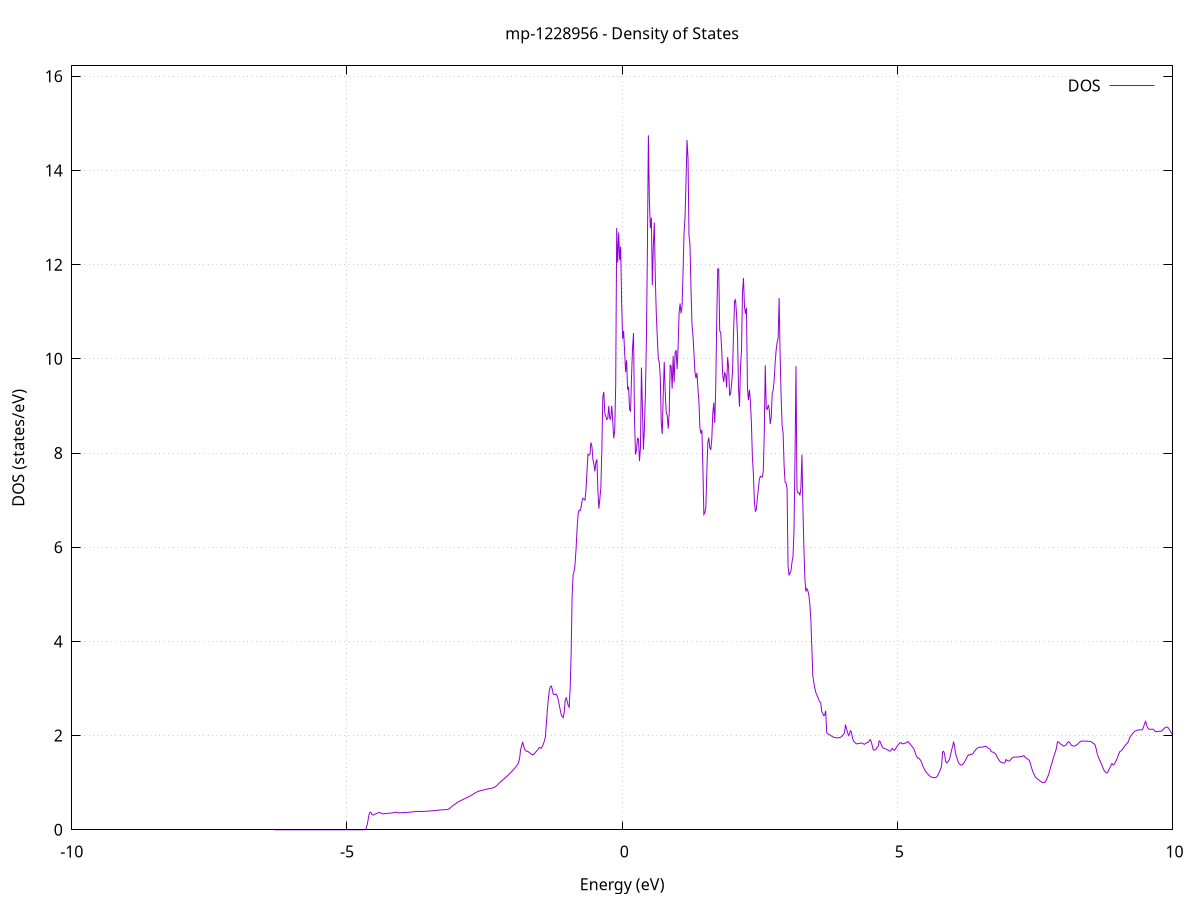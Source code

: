 set title 'mp-1228956 - Density of States'
set xlabel 'Energy (eV)'
set ylabel 'DOS (states/eV)'
set grid
set xrange [-10:10]
set yrange [0:16.221]
set xzeroaxis lt -1
set terminal png size 800,600
set output 'mp-1228956_dos_gnuplot.png'
plot '-' using 1:2 with lines title 'DOS'
-6.308600 0.000000
-6.290600 0.000000
-6.272600 0.000000
-6.254600 0.000000
-6.236600 0.000000
-6.218600 0.000000
-6.200600 0.000000
-6.182600 0.000000
-6.164600 0.000000
-6.146600 0.000000
-6.128600 0.000000
-6.110600 0.000000
-6.092600 0.000000
-6.074600 0.000000
-6.056600 0.000000
-6.038600 0.000000
-6.020600 0.000000
-6.002600 0.000000
-5.984600 0.000000
-5.966600 0.000000
-5.948600 0.000000
-5.930600 0.000000
-5.912600 0.000000
-5.894600 0.000000
-5.876600 0.000000
-5.858600 0.000000
-5.840600 0.000000
-5.822600 0.000000
-5.804600 0.000000
-5.786600 0.000000
-5.768600 0.000000
-5.750600 0.000000
-5.732700 0.000000
-5.714700 0.000000
-5.696700 0.000000
-5.678700 0.000000
-5.660700 0.000000
-5.642700 0.000000
-5.624700 0.000000
-5.606700 0.000000
-5.588700 0.000000
-5.570700 0.000000
-5.552700 0.000000
-5.534700 0.000000
-5.516700 0.000000
-5.498700 0.000000
-5.480700 0.000000
-5.462700 0.000000
-5.444700 0.000000
-5.426700 0.000000
-5.408700 0.000000
-5.390700 0.000000
-5.372700 0.000000
-5.354700 0.000000
-5.336700 0.000000
-5.318700 0.000000
-5.300700 0.000000
-5.282700 0.000000
-5.264700 0.000000
-5.246700 0.000000
-5.228700 0.000000
-5.210700 0.000000
-5.192700 0.000000
-5.174700 0.000000
-5.156700 0.000000
-5.138700 0.000000
-5.120700 0.000000
-5.102700 0.000000
-5.084700 0.000000
-5.066700 0.000000
-5.048700 0.000000
-5.030700 0.000000
-5.012700 0.000000
-4.994700 0.000000
-4.976700 0.000000
-4.958700 0.000000
-4.940700 0.000000
-4.922700 0.000000
-4.904700 0.000000
-4.886700 0.000000
-4.868700 0.000000
-4.850700 0.000000
-4.832700 0.000000
-4.814700 0.000000
-4.796700 0.000000
-4.778700 0.000000
-4.760700 0.000000
-4.742700 0.000000
-4.724700 0.000000
-4.706700 0.000000
-4.688700 0.000000
-4.670700 0.000200
-4.652700 0.026700
-4.634700 0.096900
-4.616700 0.205800
-4.598700 0.326400
-4.580700 0.373600
-4.562800 0.366100
-4.544800 0.323300
-4.526800 0.311600
-4.508800 0.321700
-4.490800 0.331900
-4.472800 0.341500
-4.454800 0.350200
-4.436800 0.358100
-4.418800 0.365800
-4.400800 0.365200
-4.382800 0.355300
-4.364800 0.342200
-4.346800 0.339500
-4.328800 0.340800
-4.310800 0.342200
-4.292800 0.343700
-4.274800 0.346100
-4.256800 0.349600
-4.238800 0.352500
-4.220800 0.353500
-4.202800 0.354300
-4.184800 0.358200
-4.166800 0.362200
-4.148800 0.366300
-4.130800 0.370300
-4.112800 0.372000
-4.094800 0.369900
-4.076800 0.364900
-4.058800 0.360400
-4.040800 0.358600
-4.022800 0.359800
-4.004800 0.361900
-3.986800 0.363900
-3.968800 0.366000
-3.950800 0.367800
-3.932800 0.369000
-3.914800 0.369700
-3.896800 0.370400
-3.878800 0.371200
-3.860800 0.372400
-3.842800 0.374700
-3.824800 0.377300
-3.806800 0.380000
-3.788800 0.382700
-3.770800 0.385300
-3.752800 0.388000
-3.734800 0.390700
-3.716800 0.391300
-3.698800 0.388600
-3.680800 0.387500
-3.662800 0.387900
-3.644800 0.388400
-3.626800 0.389200
-3.608800 0.390500
-3.590800 0.392000
-3.572800 0.393400
-3.554800 0.393600
-3.536800 0.394800
-3.518800 0.396600
-3.500800 0.398400
-3.482800 0.400100
-3.464800 0.401900
-3.446800 0.403700
-3.428800 0.405400
-3.410800 0.407400
-3.392800 0.409500
-3.374900 0.411700
-3.356900 0.413900
-3.338900 0.416000
-3.320900 0.418200
-3.302900 0.420300
-3.284900 0.422600
-3.266900 0.424800
-3.248900 0.425100
-3.230900 0.425900
-3.212900 0.427400
-3.194900 0.429000
-3.176900 0.430800
-3.158900 0.436500
-3.140900 0.447000
-3.122900 0.462500
-3.104900 0.482900
-3.086900 0.503100
-3.068900 0.519300
-3.050900 0.533500
-3.032900 0.548000
-3.014900 0.562700
-2.996900 0.577700
-2.978900 0.591400
-2.960900 0.603100
-2.942900 0.612900
-2.924900 0.622700
-2.906900 0.634100
-2.888900 0.645600
-2.870900 0.656400
-2.852900 0.666400
-2.834900 0.676600
-2.816900 0.686800
-2.798900 0.697000
-2.780900 0.707300
-2.762900 0.717600
-2.744900 0.729900
-2.726900 0.741900
-2.708900 0.753900
-2.690900 0.767200
-2.672900 0.779900
-2.654900 0.792600
-2.636900 0.804300
-2.618900 0.814300
-2.600900 0.821500
-2.582900 0.826000
-2.564900 0.829700
-2.546900 0.835600
-2.528900 0.841800
-2.510900 0.847600
-2.492900 0.853100
-2.474900 0.858200
-2.456900 0.862700
-2.438900 0.866900
-2.420900 0.871000
-2.402900 0.875000
-2.384900 0.879100
-2.366900 0.884100
-2.348900 0.890600
-2.330900 0.898500
-2.312900 0.909400
-2.294900 0.923000
-2.276900 0.939400
-2.258900 0.961600
-2.240900 0.983600
-2.222900 1.004300
-2.204900 1.024200
-2.187000 1.042000
-2.169000 1.059800
-2.151000 1.077900
-2.133000 1.096100
-2.115000 1.114500
-2.097000 1.133300
-2.079000 1.152600
-2.061000 1.172400
-2.043000 1.193200
-2.025000 1.214500
-2.007000 1.236000
-1.989000 1.258300
-1.971000 1.282100
-1.953000 1.306900
-1.935000 1.332400
-1.917000 1.358100
-1.899000 1.384500
-1.881000 1.431400
-1.863000 1.519400
-1.845000 1.701200
-1.827000 1.775400
-1.809000 1.867000
-1.791000 1.785200
-1.773000 1.708100
-1.755000 1.686100
-1.737000 1.664400
-1.719000 1.670300
-1.701000 1.654100
-1.683000 1.637100
-1.665000 1.620100
-1.647000 1.603200
-1.629000 1.593400
-1.611000 1.600100
-1.593000 1.619000
-1.575000 1.643500
-1.557000 1.667000
-1.539000 1.691600
-1.521000 1.719600
-1.503000 1.749900
-1.485000 1.741400
-1.467000 1.731100
-1.449000 1.773600
-1.431000 1.823200
-1.413000 1.886500
-1.395000 1.969200
-1.377000 2.252900
-1.359000 2.551300
-1.341000 2.777300
-1.323000 2.955000
-1.305000 3.040900
-1.287000 3.052800
-1.269000 2.982000
-1.251000 2.875100
-1.233000 2.866900
-1.215000 2.877400
-1.197000 2.879900
-1.179000 2.839600
-1.161000 2.756300
-1.143000 2.652100
-1.125000 2.545900
-1.107000 2.444600
-1.089000 2.399900
-1.071000 2.379900
-1.053000 2.492600
-1.035000 2.745700
-1.017000 2.802500
-0.999100 2.731000
-0.981100 2.642900
-0.963100 2.602900
-0.945100 2.981100
-0.927100 3.733100
-0.909100 4.954600
-0.891100 5.416700
-0.873100 5.485300
-0.855100 5.646100
-0.837100 5.964000
-0.819100 6.383300
-0.801100 6.700200
-0.783100 6.783800
-0.765100 6.773600
-0.747100 6.842000
-0.729100 6.976400
-0.711100 7.040200
-0.693100 7.021200
-0.675100 7.001600
-0.657100 7.214200
-0.639100 7.611800
-0.621100 7.972400
-0.603100 7.955500
-0.585100 7.973800
-0.567100 8.223600
-0.549100 8.139800
-0.531100 7.868800
-0.513100 7.758800
-0.495100 7.610000
-0.477100 7.807700
-0.459100 7.866000
-0.441100 7.226600
-0.423100 6.817900
-0.405100 7.029600
-0.387100 7.265500
-0.369100 8.051100
-0.351100 9.196700
-0.333100 9.297400
-0.315100 8.845800
-0.297100 8.778200
-0.279100 8.712700
-0.261100 8.734700
-0.243100 8.999100
-0.225100 8.731300
-0.207100 8.719400
-0.189100 9.005000
-0.171100 8.693500
-0.153100 8.313300
-0.135100 8.474200
-0.117100 9.449600
-0.099100 12.777600
-0.081100 12.041500
-0.063100 12.684700
-0.045100 12.093300
-0.027100 12.385300
-0.009100 11.188500
0.008900 10.424900
0.026900 10.595800
0.044900 10.153900
0.062900 9.724700
0.080900 9.968900
0.098900 9.346900
0.116900 9.407000
0.134900 8.927300
0.152900 8.880100
0.170800 9.634100
0.188800 10.224000
0.206800 10.548100
0.224800 8.697300
0.242800 7.967300
0.260800 8.062600
0.278800 8.312500
0.296800 8.290500
0.314800 7.828800
0.332800 8.113600
0.350800 9.813400
0.368800 8.937700
0.386800 8.070200
0.404800 8.532500
0.422800 9.266400
0.440800 10.392400
0.458800 12.308200
0.476800 14.746200
0.494800 13.380000
0.512800 12.777800
0.530800 12.995100
0.548800 11.563600
0.566800 12.401000
0.584800 12.896300
0.602800 11.693400
0.620800 10.949200
0.638800 10.457900
0.656800 10.013100
0.674800 9.915700
0.692800 9.622400
0.710800 8.638400
0.728800 8.403000
0.746800 9.257200
0.764800 9.936800
0.782800 9.287400
0.800800 8.859400
0.818800 8.800300
0.836800 8.518000
0.854800 8.838600
0.872800 9.863700
0.890800 9.845700
0.908800 9.370000
0.926800 10.063700
0.944800 9.503100
0.962800 10.124500
0.980800 10.186700
0.998800 9.782300
1.016800 10.253200
1.034800 10.981900
1.052800 11.174600
1.070800 10.963600
1.088800 11.123300
1.106800 11.832300
1.124800 12.680600
1.142800 13.008100
1.160800 13.777000
1.178800 14.645700
1.196800 14.260900
1.214800 12.624000
1.232800 12.419600
1.250800 11.488800
1.268800 10.740100
1.286800 10.492700
1.304800 10.117900
1.322800 9.724400
1.340800 9.589900
1.358700 9.703000
1.376700 9.377700
1.394700 9.107500
1.412700 8.541400
1.430700 8.413800
1.448700 8.489600
1.466700 7.717600
1.484700 6.696300
1.502700 6.728500
1.520700 6.848200
1.538700 7.599100
1.556700 8.227500
1.574700 8.327800
1.592700 8.110200
1.610700 8.064600
1.628700 8.292000
1.646700 8.839400
1.664700 9.066900
1.682700 8.637800
1.700700 9.389900
1.718700 10.829600
1.736700 11.907800
1.754700 11.911900
1.772700 10.596000
1.790700 10.561200
1.808700 10.196500
1.826700 9.679000
1.844700 9.505200
1.862700 9.702800
1.880700 9.664600
1.898700 9.394500
1.916700 10.037000
1.934700 9.812600
1.952700 9.227200
1.970700 9.253700
1.988700 9.474800
2.006700 9.738400
2.024700 10.583500
2.042700 11.225900
2.060700 11.253500
2.078700 10.932100
2.096700 10.475600
2.114700 9.387800
2.132700 8.982500
2.150700 9.837400
2.168700 10.182700
2.186700 11.405600
2.204700 11.715100
2.222700 11.114500
2.240700 10.958500
2.258700 11.084300
2.276700 9.387100
2.294700 9.121000
2.312700 9.344100
2.330700 9.092100
2.348700 8.634700
2.366700 7.917100
2.384700 7.553200
2.402700 6.981900
2.420700 6.753400
2.438700 6.806300
2.456700 7.028400
2.474700 7.237500
2.492700 7.434300
2.510700 7.505700
2.528700 7.490000
2.546600 7.492100
2.564600 7.611000
2.582600 8.433400
2.600600 9.862600
2.618600 8.942400
2.636600 8.925300
2.654600 9.024400
2.672600 8.923900
2.690600 8.616900
2.708600 8.761800
2.726600 9.264900
2.744600 9.339700
2.762600 9.556500
2.780600 9.924100
2.798600 10.189800
2.816600 10.354700
2.834600 10.442500
2.852600 11.292500
2.870600 10.056700
2.888600 9.211000
2.906600 8.585700
2.924600 8.427200
2.942600 7.736500
2.960600 7.380500
2.978600 7.365400
2.996600 7.244300
3.014600 5.604400
3.032600 5.401100
3.050600 5.450600
3.068600 5.503700
3.086600 5.686600
3.104600 5.803000
3.122600 6.352000
3.140600 7.840400
3.158600 9.845500
3.176600 7.222800
3.194600 7.152200
3.212600 7.155600
3.230600 7.100700
3.248600 7.274100
3.266600 7.966800
3.284600 6.831800
3.302600 5.996500
3.320600 5.315500
3.338600 5.059400
3.356600 5.120400
3.374600 5.072300
3.392600 4.978800
3.410600 4.785200
3.428600 4.473600
3.446600 3.870400
3.464600 3.270300
3.482600 3.128900
3.500600 3.009900
3.518600 2.916200
3.536600 2.866600
3.554600 2.816900
3.572600 2.766000
3.590600 2.722400
3.608600 2.687200
3.626600 2.509600
3.644600 2.473200
3.662600 2.424100
3.680600 2.435700
3.698600 2.526600
3.716500 2.062800
3.734500 2.041300
3.752500 2.030000
3.770500 2.016700
3.788500 2.002800
3.806500 1.988900
3.824500 1.975300
3.842500 1.965900
3.860500 1.959500
3.878500 1.955900
3.896500 1.952400
3.914500 1.951700
3.932500 1.953800
3.950500 1.956600
3.968500 1.964500
3.986500 1.979200
4.004500 1.999600
4.022500 2.025800
4.040500 2.062400
4.058500 2.235500
4.076500 2.147500
4.094500 2.075500
4.112500 2.001700
4.130500 2.027000
4.148500 2.103000
4.166500 2.073000
4.184500 1.953800
4.202500 1.888500
4.220500 1.864100
4.238500 1.842400
4.256500 1.827200
4.274500 1.826000
4.292500 1.830700
4.310500 1.833900
4.328500 1.839200
4.346500 1.842700
4.364500 1.838800
4.382500 1.826300
4.400500 1.814600
4.418500 1.827600
4.436500 1.842900
4.454500 1.851700
4.472500 1.858700
4.490500 1.890000
4.508500 1.915400
4.526500 1.869500
4.544500 1.786800
4.562500 1.696800
4.580500 1.690800
4.598500 1.698700
4.616500 1.711700
4.634500 1.748900
4.652500 1.772000
4.670500 1.886100
4.688500 1.869700
4.706500 1.812200
4.724500 1.765400
4.742500 1.738200
4.760500 1.726100
4.778500 1.718900
4.796500 1.711900
4.814500 1.700800
4.832500 1.690900
4.850500 1.673800
4.868500 1.668000
4.886500 1.689000
4.904400 1.729800
4.922400 1.706000
4.940400 1.685000
4.958400 1.703500
4.976400 1.737900
4.994400 1.770900
5.012400 1.799900
5.030400 1.825900
5.048400 1.848800
5.066400 1.846100
5.084400 1.828800
5.102400 1.825100
5.120400 1.832900
5.138400 1.838400
5.156400 1.843500
5.174400 1.858400
5.192400 1.875600
5.210400 1.849600
5.228400 1.830900
5.246400 1.800900
5.264400 1.772900
5.282400 1.746400
5.300400 1.715600
5.318400 1.663500
5.336400 1.596900
5.354400 1.547000
5.372400 1.520100
5.390400 1.523600
5.408400 1.494500
5.426400 1.471700
5.444400 1.416600
5.462400 1.357300
5.480400 1.313600
5.498400 1.270700
5.516400 1.234100
5.534400 1.209000
5.552400 1.185500
5.570400 1.162000
5.588400 1.143600
5.606400 1.127800
5.624400 1.115300
5.642400 1.109100
5.660400 1.108600
5.678400 1.105200
5.696400 1.106900
5.714400 1.122000
5.732400 1.151300
5.750400 1.192200
5.768400 1.240300
5.786400 1.291300
5.804400 1.356300
5.822400 1.651000
5.840400 1.668000
5.858400 1.614400
5.876400 1.453700
5.894400 1.419900
5.912400 1.441900
5.930400 1.464500
5.948400 1.492400
5.966400 1.588900
5.984400 1.687400
6.002400 1.759600
6.020400 1.857800
6.038400 1.803000
6.056400 1.627500
6.074400 1.557200
6.092300 1.491900
6.110300 1.427700
6.128300 1.396200
6.146300 1.380100
6.164300 1.374700
6.182300 1.385200
6.200300 1.407100
6.218300 1.436000
6.236300 1.472600
6.254300 1.514000
6.272300 1.558800
6.290300 1.589300
6.308300 1.585200
6.326300 1.600200
6.344300 1.602800
6.362300 1.605100
6.380300 1.628300
6.398300 1.661300
6.416300 1.688400
6.434300 1.712600
6.452300 1.732000
6.470300 1.743700
6.488300 1.752200
6.506300 1.756600
6.524300 1.756000
6.542300 1.753800
6.560300 1.757900
6.578300 1.768000
6.596300 1.773400
6.614300 1.768900
6.632300 1.752700
6.650300 1.734100
6.668300 1.722400
6.686300 1.711500
6.704300 1.665000
6.722300 1.651600
6.740300 1.648500
6.758300 1.635100
6.776300 1.617300
6.794300 1.599000
6.812300 1.545600
6.830300 1.514800
6.848300 1.477700
6.866300 1.449700
6.884300 1.435500
6.902300 1.427500
6.920300 1.421200
6.938300 1.415400
6.956300 1.427400
6.974300 1.494100
6.992300 1.474300
7.010300 1.460000
7.028300 1.459200
7.046300 1.469200
7.064300 1.493900
7.082300 1.522500
7.100300 1.538500
7.118300 1.543100
7.136300 1.543700
7.154300 1.543600
7.172300 1.543000
7.190300 1.544100
7.208300 1.549100
7.226300 1.552000
7.244300 1.555200
7.262200 1.559100
7.280200 1.566000
7.298200 1.576000
7.316200 1.551800
7.334200 1.527400
7.352200 1.509800
7.370200 1.501900
7.388200 1.486400
7.406200 1.452400
7.424200 1.377200
7.442200 1.304000
7.460200 1.241800
7.478200 1.190200
7.496200 1.145900
7.514200 1.114000
7.532200 1.093700
7.550200 1.078700
7.568200 1.060800
7.586200 1.042400
7.604200 1.027000
7.622200 1.013000
7.640200 1.002300
7.658200 0.999600
7.676200 1.005400
7.694200 1.025800
7.712200 1.065500
7.730200 1.118300
7.748200 1.172900
7.766200 1.241500
7.784200 1.327500
7.802200 1.386900
7.820200 1.459800
7.838200 1.534500
7.856200 1.603300
7.874200 1.661500
7.892200 1.740400
7.910200 1.870500
7.928200 1.863100
7.946200 1.842100
7.964200 1.822400
7.982200 1.813100
8.000200 1.795800
8.018200 1.775700
8.036200 1.782300
8.054200 1.789200
8.072200 1.813800
8.090200 1.849700
8.108200 1.868600
8.126200 1.859300
8.144200 1.830700
8.162200 1.797100
8.180200 1.786800
8.198200 1.779400
8.216200 1.778100
8.234200 1.783900
8.252200 1.798500
8.270200 1.812100
8.288200 1.830100
8.306200 1.855600
8.324200 1.871400
8.342200 1.881100
8.360200 1.882400
8.378200 1.885400
8.396200 1.884600
8.414200 1.881700
8.432200 1.881600
8.450100 1.882100
8.468100 1.879900
8.486100 1.877200
8.504100 1.876700
8.522100 1.868000
8.540100 1.851300
8.558100 1.836400
8.576100 1.823900
8.594100 1.798600
8.612100 1.724100
8.630100 1.621900
8.648100 1.559700
8.666100 1.505000
8.684100 1.459900
8.702100 1.412700
8.720100 1.363600
8.738100 1.308100
8.756100 1.264400
8.774100 1.236900
8.792100 1.209900
8.810100 1.206300
8.828100 1.232700
8.846100 1.278700
8.864100 1.320500
8.882100 1.368200
8.900100 1.405700
8.918100 1.377900
8.936100 1.384700
8.954100 1.416300
8.972100 1.457300
8.990100 1.503800
9.008100 1.555900
9.026100 1.616900
9.044100 1.661300
9.062100 1.671100
9.080100 1.692400
9.098100 1.722400
9.116100 1.751600
9.134100 1.779800
9.152100 1.808100
9.170100 1.833100
9.188100 1.849500
9.206100 1.900200
9.224100 1.963200
9.242100 1.993300
9.260100 2.022100
9.278100 2.046300
9.296100 2.072400
9.314100 2.089200
9.332100 2.101800
9.350100 2.110300
9.368100 2.117100
9.386100 2.119900
9.404100 2.122400
9.422100 2.120500
9.440100 2.120100
9.458100 2.134200
9.476100 2.190100
9.494100 2.259400
9.512100 2.300600
9.530100 2.227800
9.548100 2.164600
9.566100 2.141200
9.584100 2.134000
9.602100 2.132200
9.620100 2.134000
9.638000 2.135300
9.656000 2.132900
9.674000 2.100400
9.692000 2.083600
9.710000 2.085800
9.728000 2.083700
9.746000 2.090700
9.764000 2.092700
9.782000 2.089700
9.800000 2.094500
9.818000 2.112900
9.836000 2.138200
9.854000 2.160100
9.872000 2.175300
9.890000 2.181300
9.908000 2.177300
9.926000 2.158500
9.944000 2.126600
9.962000 2.092300
9.980000 2.057200
9.998000 2.022800
10.016000 1.996800
10.034000 1.978800
10.052000 1.958200
10.070000 1.934200
10.088000 1.915300
10.106000 1.900600
10.124000 1.889900
10.142000 1.881500
10.160000 1.873900
10.178000 1.870100
10.196000 1.867500
10.214000 1.864900
10.232000 1.854100
10.250000 1.830600
10.268000 1.800100
10.286000 1.774500
10.304000 1.756600
10.322000 1.742000
10.340000 1.728200
10.358000 1.719300
10.376000 1.717600
10.394000 1.722100
10.412000 1.728100
10.430000 1.737700
10.448000 1.749600
10.466000 1.763400
10.484000 1.778200
10.502000 1.788900
10.520000 1.802900
10.538000 1.818800
10.556000 1.830900
10.574000 1.839400
10.592000 1.881300
10.610000 1.945700
10.628000 1.955200
10.646000 1.897300
10.664000 1.899600
10.682000 1.904200
10.700000 1.911700
10.718000 1.923900
10.736000 1.934700
10.754000 1.944200
10.772000 1.974800
10.790000 2.028300
10.807900 2.033800
10.825900 1.989600
10.843900 1.932000
10.861900 1.907200
10.879900 1.898400
10.897900 1.897600
10.915900 1.903700
10.933900 1.917600
10.951900 1.939900
10.969900 1.968300
10.987900 1.958400
11.005900 1.950500
11.023900 1.950400
11.041900 1.948600
11.059900 1.944500
11.077900 1.948500
11.095900 1.960800
11.113900 1.972500
11.131900 1.986000
11.149900 1.999300
11.167900 2.007200
11.185900 2.007000
11.203900 1.991800
11.221900 1.974200
11.239900 1.955400
11.257900 1.941600
11.275900 1.931600
11.293900 1.922400
11.311900 1.917000
11.329900 1.912600
11.347900 1.909300
11.365900 1.905700
11.383900 1.902100
11.401900 1.905000
11.419900 1.890300
11.437900 1.844500
11.455900 1.824500
11.473900 1.825400
11.491900 1.823800
11.509900 1.820700
11.527900 1.828900
11.545900 1.850300
11.563900 1.917900
11.581900 1.917600
11.599900 1.923400
11.617900 1.946900
11.635900 1.983800
11.653900 2.015100
11.671900 2.011900
11.689900 1.985400
11.707900 1.968300
11.725900 1.969000
11.743900 1.978100
11.761900 1.987700
11.779900 1.998400
11.797900 2.010400
11.815900 2.024500
11.833900 2.055800
11.851900 2.079500
11.869900 2.088300
11.887900 2.078200
11.905900 2.073100
11.923900 2.074700
11.941900 2.076400
11.959900 2.078300
11.977900 2.046500
11.995800 2.049900
12.013800 2.046700
12.031800 2.047300
12.049800 2.056900
12.067800 2.067600
12.085800 2.088600
12.103800 2.127600
12.121800 2.142300
12.139800 2.086300
12.157800 2.073300
12.175800 2.073800
12.193800 2.083800
12.211800 2.079500
12.229800 2.070000
12.247800 2.062400
12.265800 2.056800
12.283800 2.053500
12.301800 2.045500
12.319800 2.037800
12.337800 2.032600
12.355800 2.030500
12.373800 2.031500
12.391800 2.037900
12.409800 2.056900
12.427800 2.067100
12.445800 2.061400
12.463800 2.063400
12.481800 2.073300
12.499800 2.083600
12.517800 2.097100
12.535800 2.108300
12.553800 2.113700
12.571800 2.124000
12.589800 2.116000
12.607800 2.099600
12.625800 2.082100
12.643800 2.065400
12.661800 2.054900
12.679800 2.045100
12.697800 2.038400
12.715800 2.032200
12.733800 2.029300
12.751800 2.027400
12.769800 2.007100
12.787800 2.000400
12.805800 1.989000
12.823800 1.982500
12.841800 1.972200
12.859800 1.966500
12.877800 1.968500
12.895800 1.978800
12.913800 2.035600
12.931800 2.056600
12.949800 2.075000
12.967800 2.100900
12.985800 2.109400
13.003800 2.085400
13.021800 2.061600
13.039800 2.071700
13.057800 2.094100
13.075800 2.123900
13.093800 2.148100
13.111800 2.159300
13.129800 2.164700
13.147800 2.212500
13.165800 2.174400
13.183700 2.186700
13.201700 2.204400
13.219700 2.233100
13.237700 2.242600
13.255700 2.253900
13.273700 2.272000
13.291700 2.327500
13.309700 2.348700
13.327700 2.370700
13.345700 2.353100
13.363700 2.336400
13.381700 2.323600
13.399700 2.312900
13.417700 2.303200
13.435700 2.286500
13.453700 2.268200
13.471700 2.250300
13.489700 2.240900
13.507700 2.256500
13.525700 2.264400
13.543700 2.220000
13.561700 2.211400
13.579700 2.209400
13.597700 2.220300
13.615700 2.228500
13.633700 2.227400
13.651700 2.236600
13.669700 2.248700
13.687700 2.261700
13.705700 2.272700
13.723700 2.279700
13.741700 2.286500
13.759700 2.296500
13.777700 2.287500
13.795700 2.262200
13.813700 2.233500
13.831700 2.205300
13.849700 2.181900
13.867700 2.170800
13.885700 2.175400
13.903700 2.182700
13.921700 2.164400
13.939700 2.139700
13.957700 2.117900
13.975700 2.089800
13.993700 2.063800
14.011700 2.045600
14.029700 2.036900
14.047700 2.009400
14.065700 1.974400
14.083700 1.953200
14.101700 1.947400
14.119700 1.951800
14.137700 1.959600
14.155700 1.970400
14.173700 1.983300
14.191700 1.998900
14.209700 2.035700
14.227700 2.069200
14.245700 2.098400
14.263700 2.119100
14.281700 2.140600
14.299700 2.162600
14.317700 2.181100
14.335700 2.197100
14.353700 2.210000
14.371600 2.221100
14.389600 2.232200
14.407600 2.244000
14.425600 2.267500
14.443600 2.303200
14.461600 2.332200
14.479600 2.359100
14.497600 2.386000
14.515600 2.390900
14.533600 2.394400
14.551600 2.391500
14.569600 2.379200
14.587600 2.372900
14.605600 2.364300
14.623600 2.360500
14.641600 2.358600
14.659600 2.358500
14.677600 2.357300
14.695600 2.354700
14.713600 2.354700
14.731600 2.363200
14.749600 2.373500
14.767600 2.387000
14.785600 2.407300
14.803600 2.431400
14.821600 2.474500
14.839600 2.517900
14.857600 2.548600
14.875600 2.574200
14.893600 2.592500
14.911600 2.605400
14.929600 2.596400
14.947600 2.589200
14.965600 2.571700
14.983600 2.550100
15.001600 2.522600
15.019600 2.486600
15.037600 2.434200
15.055600 2.414000
15.073600 2.394400
15.091600 2.373000
15.109600 2.369800
15.127600 2.383700
15.145600 2.359800
15.163600 2.283700
15.181600 2.261800
15.199600 2.259200
15.217600 2.261800
15.235600 2.266100
15.253600 2.271900
15.271600 2.278100
15.289600 2.288400
15.307600 2.312800
15.325600 2.348200
15.343600 2.387000
15.361600 2.428400
15.379600 2.470900
15.397600 2.513800
15.415600 2.557100
15.433600 2.605000
15.451600 2.646400
15.469600 2.700400
15.487600 2.766200
15.505600 2.851700
15.523600 2.891300
15.541500 2.833100
15.559500 2.789100
15.577500 2.739200
15.595500 2.686900
15.613500 2.650200
15.631500 2.630200
15.649500 2.626700
15.667500 2.625100
15.685500 2.615400
15.703500 2.603400
15.721500 2.588300
15.739500 2.560900
15.757500 2.526000
15.775500 2.520400
15.793500 2.529900
15.811500 2.548500
15.829500 2.542000
15.847500 2.572200
15.865500 2.529600
15.883500 2.512000
15.901500 2.521200
15.919500 2.532300
15.937500 2.539800
15.955500 2.548700
15.973500 2.580900
15.991500 2.648300
16.009500 2.703400
16.027500 2.722400
16.045500 2.732000
16.063500 2.753000
16.081500 2.754100
16.099500 2.718800
16.117500 2.720600
16.135500 2.716200
16.153500 2.715900
16.171500 2.720200
16.189500 2.729500
16.207500 2.728000
16.225500 2.739700
16.243500 2.745100
16.261500 2.746300
16.279500 2.745400
16.297500 2.743200
16.315500 2.747000
16.333500 2.752600
16.351500 2.765300
16.369500 2.781600
16.387500 2.796200
16.405500 2.814200
16.423500 2.832000
16.441500 2.842100
16.459500 2.845800
16.477500 2.901500
16.495500 2.902800
16.513500 3.073500
16.531500 3.024000
16.549500 2.930400
16.567500 2.878200
16.585500 2.928400
16.603500 2.901500
16.621500 2.869500
16.639500 2.836700
16.657500 2.813900
16.675500 2.802700
16.693500 2.820100
16.711500 2.835700
16.729400 2.830500
16.747400 2.851800
16.765400 2.877800
16.783400 2.847700
16.801400 2.800800
16.819400 2.776500
16.837400 2.774200
16.855400 2.802400
16.873400 2.862400
16.891400 2.923600
16.909400 2.954500
16.927400 2.952100
16.945400 2.957100
16.963400 2.946000
16.981400 2.935500
16.999400 2.899500
17.017400 2.858800
17.035400 2.827500
17.053400 2.811400
17.071400 2.785700
17.089400 2.738600
17.107400 2.692600
17.125400 2.652600
17.143400 2.620200
17.161400 2.591900
17.179400 2.589100
17.197400 2.512200
17.215400 2.461300
17.233400 2.439500
17.251400 2.430300
17.269400 2.433900
17.287400 2.446100
17.305400 2.469300
17.323400 2.507600
17.341400 2.548600
17.359400 2.595400
17.377400 2.662300
17.395400 2.729900
17.413400 2.792000
17.431400 2.840100
17.449400 2.865600
17.467400 2.884400
17.485400 2.898800
17.503400 2.898400
17.521400 2.890100
17.539400 2.881200
17.557400 2.872100
17.575400 2.859600
17.593400 2.844300
17.611400 2.826600
17.629400 2.807200
17.647400 2.792300
17.665400 2.783600
17.683400 2.796500
17.701400 2.797900
17.719400 2.777900
17.737400 2.741100
17.755400 2.693100
17.773400 2.693900
17.791400 2.683600
17.809400 2.665800
17.827400 2.648900
17.845400 2.631700
17.863400 2.613000
17.881400 2.596300
17.899400 2.569700
17.917300 2.552300
17.935300 2.546100
17.953300 2.550400
17.971300 2.562000
17.989300 2.569600
18.007300 2.581100
18.025300 2.580800
18.043300 2.520800
18.061300 2.517200
18.079300 2.532000
18.097300 2.538000
18.115300 2.536900
18.133300 2.527700
18.151300 2.480400
18.169300 2.472500
18.187300 2.481500
18.205300 2.528900
18.223300 2.586000
18.241300 2.578800
18.259300 2.566800
18.277300 2.556500
18.295300 2.553100
18.313300 2.546800
18.331300 2.566700
18.349300 2.594100
18.367300 2.618100
18.385300 2.648600
18.403300 2.672400
18.421300 2.699000
18.439300 2.714900
18.457300 2.742000
18.475300 2.782200
18.493300 2.820800
18.511300 2.876500
18.529300 2.952100
18.547300 3.011200
18.565300 3.085700
18.583300 3.058000
18.601300 3.001300
18.619300 2.900900
18.637300 2.837600
18.655300 2.816600
18.673300 2.811800
18.691300 2.809000
18.709300 2.805000
18.727300 2.803700
18.745300 2.813400
18.763300 2.841700
18.781300 2.849800
18.799300 2.879900
18.817300 2.925800
18.835300 2.979600
18.853300 3.018300
18.871300 3.017700
18.889300 3.005900
18.907300 2.995000
18.925300 2.986400
18.943300 2.996300
18.961300 2.945700
18.979300 2.921200
18.997300 2.904000
19.015300 2.899200
19.033300 2.905600
19.051300 2.934100
19.069300 2.979700
19.087200 3.026100
19.105200 3.086300
19.123200 3.138100
19.141200 3.156400
19.159200 3.168700
19.177200 3.186900
19.195200 3.193600
19.213200 3.205000
19.231200 3.240700
19.249200 3.270700
19.267200 3.280700
19.285200 3.270800
19.303200 3.262700
19.321200 3.248400
19.339200 3.207300
19.357200 3.181700
19.375200 3.164400
19.393200 3.149400
19.411200 3.153300
19.429200 3.171300
19.447200 3.192500
19.465200 3.217300
19.483200 3.231600
19.501200 3.222700
19.519200 3.177100
19.537200 3.112800
19.555200 3.067100
19.573200 2.999300
19.591200 2.942600
19.609200 2.898600
19.627200 2.872600
19.645200 2.837800
19.663200 2.818000
19.681200 2.813100
19.699200 2.813500
19.717200 2.824800
19.735200 2.817000
19.753200 2.765400
19.771200 2.731400
19.789200 2.687500
19.807200 2.645300
19.825200 2.592100
19.843200 2.541600
19.861200 2.491400
19.879200 2.498100
19.897200 2.350500
19.915200 2.293000
19.933200 2.268700
19.951200 2.249000
19.969200 2.227100
19.987200 2.213900
20.005200 2.224300
20.023200 2.236800
20.041200 2.284400
20.059200 2.397400
20.077200 2.413100
20.095200 2.411200
20.113200 2.390000
20.131200 2.360000
20.149200 2.337600
20.167200 2.322800
20.185200 2.319700
20.203200 2.338600
20.221200 2.373400
20.239200 2.412400
20.257200 2.456600
20.275100 2.508800
20.293100 2.563400
20.311100 2.648100
20.329100 2.675700
20.347100 2.645100
20.365100 2.649200
20.383100 2.644100
20.401100 2.652600
20.419100 2.664000
20.437100 2.680100
20.455100 2.695300
20.473100 2.682900
20.491100 2.676100
20.509100 2.696600
20.527100 2.698400
20.545100 2.703800
20.563100 2.707600
20.581100 2.683700
20.599100 2.613400
20.617100 2.549000
20.635100 2.496400
20.653100 2.466800
20.671100 2.455100
20.689100 2.452800
20.707100 2.417400
20.725100 2.366900
20.743100 2.331400
20.761100 2.302600
20.779100 2.284200
20.797100 2.282700
20.815100 2.295700
20.833100 2.329100
20.851100 2.373300
20.869100 2.416400
20.887100 2.440000
20.905100 2.454100
20.923100 2.481800
20.941100 2.503400
20.959100 2.534200
20.977100 2.547300
20.995100 2.573100
21.013100 2.640400
21.031100 2.497200
21.049100 2.428900
21.067100 2.385300
21.085100 2.369100
21.103100 2.371300
21.121100 2.367800
21.139100 2.362600
21.157100 2.388400
21.175100 2.452700
21.193100 2.310700
21.211100 2.261800
21.229100 2.211500
21.247100 2.336400
21.265100 2.269600
21.283100 2.139300
21.301100 2.026100
21.319100 1.923900
21.337100 1.850600
21.355100 1.790600
21.373100 1.760800
21.391100 1.745000
21.409100 1.751300
21.427100 1.768800
21.445100 1.796000
21.463000 1.850100
21.481000 1.948600
21.499000 2.026100
21.517000 2.080500
21.535000 2.128600
21.553000 2.171200
21.571000 2.227200
21.589000 2.284300
21.607000 2.329600
21.625000 2.467200
21.643000 2.363000
21.661000 2.371100
21.679000 2.450200
21.697000 2.537000
21.715000 2.611500
21.733000 2.715200
21.751000 2.803100
21.769000 2.856300
21.787000 2.939900
21.805000 2.970000
21.823000 3.006000
21.841000 3.046800
21.859000 3.048900
21.877000 3.033000
21.895000 2.992000
21.913000 2.955500
21.931000 2.914700
21.949000 2.873500
21.967000 2.815900
21.985000 2.731700
22.003000 2.660200
22.021000 2.650200
22.039000 2.571300
22.057000 2.575700
22.075000 2.625600
22.093000 2.674700
22.111000 2.727600
22.129000 2.769600
22.147000 2.779000
22.165000 2.774100
22.183000 2.786600
22.201000 2.810800
22.219000 2.845200
22.237000 2.901100
22.255000 2.965100
22.273000 2.993300
22.291000 2.950200
22.309000 2.948300
22.327000 2.969000
22.345000 2.990600
22.363000 3.062000
22.381000 3.111400
22.399000 3.086300
22.417000 3.013700
22.435000 2.942000
22.453000 2.893500
22.471000 2.866800
22.489000 2.894200
22.507000 2.912000
22.525000 2.916000
22.543000 2.989900
22.561000 3.068800
22.579000 2.997600
22.597000 2.969000
22.615000 2.915000
22.632900 2.835000
22.650900 2.742100
22.668900 2.657700
22.686900 2.655200
22.704900 2.648900
22.722900 2.672500
22.740900 2.733600
22.758900 2.786400
22.776900 2.811800
22.794900 2.935700
22.812900 2.809200
22.830900 2.721600
22.848900 2.747700
22.866900 2.800300
22.884900 2.885700
22.902900 3.094500
22.920900 3.187800
22.938900 3.180300
22.956900 3.196800
22.974900 3.224100
22.992900 3.257200
23.010900 3.304600
23.028900 3.345400
23.046900 3.478100
23.064900 3.648000
23.082900 3.743800
23.100900 3.872700
23.118900 3.960900
23.136900 4.052400
23.154900 4.004600
23.172900 3.925900
23.190900 3.863000
23.208900 3.811100
23.226900 3.798600
23.244900 3.781300
23.262900 3.728300
23.280900 3.705900
23.298900 3.728200
23.316900 3.658000
23.334900 3.643800
23.352900 3.672800
23.370900 3.673700
23.388900 3.692700
23.406900 3.691000
23.424900 3.680300
23.442900 3.665600
23.460900 3.669900
23.478900 3.676200
23.496900 3.664100
23.514900 3.682500
23.532900 3.704400
23.550900 3.732500
23.568900 3.745600
23.586900 3.685900
23.604900 3.653500
23.622900 3.651000
23.640900 3.631000
23.658900 3.617500
23.676900 3.697300
23.694900 3.583300
23.712900 3.371500
23.730900 3.249500
23.748900 3.241300
23.766900 3.251000
23.784900 3.246900
23.802900 3.220600
23.820800 3.183800
23.838800 3.146700
23.856800 3.248100
23.874800 3.390100
23.892800 3.515500
23.910800 3.386300
23.928800 3.376700
23.946800 3.374000
23.964800 3.358500
23.982800 3.345600
24.000800 3.336800
24.018800 3.301800
24.036800 3.317100
24.054800 3.381400
24.072800 3.461900
24.090800 3.593500
24.108800 3.653500
24.126800 3.717700
24.144800 3.766900
24.162800 3.805700
24.180800 3.769800
24.198800 3.734900
24.216800 3.679600
24.234800 3.603600
24.252800 3.565500
24.270800 3.503100
24.288800 3.353200
24.306800 3.280700
24.324800 3.150100
24.342800 3.059500
24.360800 3.014200
24.378800 2.986700
24.396800 2.992300
24.414800 3.006900
24.432800 3.028100
24.450800 3.053600
24.468800 3.071900
24.486800 3.078800
24.504800 3.014000
24.522800 2.974400
24.540800 2.983100
24.558800 2.997000
24.576800 3.022200
24.594800 3.037600
24.612800 3.048400
24.630800 3.079900
24.648800 3.103000
24.666800 3.123800
24.684800 3.143700
24.702800 3.146900
24.720800 3.134300
24.738800 3.106900
24.756800 3.113200
24.774800 3.080100
24.792800 3.013500
24.810800 2.944300
24.828800 2.997900
24.846800 3.083700
24.864800 3.161700
24.882800 3.243400
24.900800 3.283200
24.918800 3.323700
24.936800 3.368000
24.954800 3.480200
24.972800 3.510400
24.990800 3.459900
25.008700 3.393600
25.026700 3.275700
25.044700 3.179200
25.062700 3.047400
25.080700 2.916100
25.098700 2.860800
25.116700 2.823000
25.134700 2.782300
25.152700 2.734900
25.170700 2.678800
25.188700 2.618400
25.206700 2.562200
25.224700 2.503700
25.242700 2.487600
25.260700 2.385500
25.278700 2.270400
25.296700 2.172400
25.314700 2.101200
25.332700 2.052200
25.350700 2.022200
25.368700 1.998700
25.386700 1.983300
25.404700 1.977500
25.422700 2.025700
25.440700 2.123400
25.458700 2.067000
25.476700 2.005500
25.494700 1.955400
25.512700 1.910500
25.530700 1.868000
25.548700 1.839600
25.566700 1.809100
25.584700 1.773600
25.602700 1.743700
25.620700 1.720000
25.638700 1.700400
25.656700 1.684400
25.674700 1.670900
25.692700 1.661100
25.710700 1.656700
25.728700 1.655800
25.746700 1.663000
25.764700 1.686400
25.782700 1.713500
25.800700 1.817600
25.818700 1.749300
25.836700 1.713600
25.854700 1.696600
25.872700 1.764500
25.890700 1.677200
25.908700 1.617300
25.926700 1.575300
25.944700 1.528800
25.962700 1.467700
25.980700 1.413800
25.998700 1.372300
26.016700 1.331600
26.034700 1.307600
26.052700 1.284900
26.070700 1.268300
26.088700 1.256300
26.106700 1.253100
26.124700 1.260100
26.142700 1.268900
26.160700 1.299000
26.178700 1.196400
26.196600 1.088400
26.214600 0.977300
26.232600 0.886300
26.250600 0.854500
26.268600 0.819000
26.286600 0.779800
26.304600 0.747400
26.322600 0.731600
26.340600 0.720100
26.358600 0.694300
26.376600 0.675800
26.394600 0.665900
26.412600 0.661600
26.430600 0.660600
26.448600 0.660500
26.466600 0.648400
26.484600 0.645700
26.502600 0.727000
26.520600 0.649600
26.538600 0.558900
26.556600 0.522400
26.574600 0.511300
26.592600 0.506000
26.610600 0.510200
26.628600 0.512800
26.646600 0.502100
26.664600 0.485000
26.682600 0.466400
26.700600 0.448200
26.718600 0.430100
26.736600 0.412500
26.754600 0.395700
26.772600 0.379200
26.790600 0.363900
26.808600 0.351700
26.826600 0.342400
26.844600 0.333600
26.862600 0.324200
26.880600 0.313200
26.898600 0.301100
26.916600 0.288800
26.934600 0.276200
26.952600 0.263500
26.970600 0.251600
26.988600 0.242700
27.006600 0.235500
27.024600 0.250300
27.042600 0.238700
27.060600 0.194700
27.078600 0.187000
27.096600 0.182600
27.114600 0.181300
27.132600 0.180400
27.150600 0.179300
27.168600 0.177500
27.186600 0.175000
27.204600 0.171800
27.222600 0.168000
27.240600 0.163400
27.258600 0.158300
27.276600 0.152400
27.294600 0.146000
27.312600 0.139900
27.330600 0.134600
27.348600 0.129800
27.366500 0.125300
27.384500 0.121200
27.402500 0.117500
27.420500 0.113900
27.438500 0.110300
27.456500 0.106600
27.474500 0.102800
27.492500 0.099000
27.510500 0.095200
27.528500 0.091400
27.546500 0.087500
27.564500 0.083600
27.582500 0.079700
27.600500 0.075800
27.618500 0.072300
27.636500 0.069300
27.654500 0.066700
27.672500 0.064500
27.690500 0.061900
27.708500 0.058800
27.726500 0.055300
27.744500 0.051800
27.762500 0.048200
27.780500 0.044500
27.798500 0.040800
27.816500 0.037000
27.834500 0.033200
27.852500 0.029600
27.870500 0.026100
27.888500 0.022700
27.906500 0.019400
27.924500 0.016300
27.942500 0.013300
27.960500 0.010500
27.978500 0.007800
27.996500 0.005300
28.014500 0.003200
28.032500 0.001500
28.050500 0.000100
28.068500 0.000000
28.086500 0.000000
28.104500 0.000000
28.122500 0.000000
28.140500 0.000000
28.158500 0.000000
28.176500 0.000000
28.194500 0.000000
28.212500 0.000000
28.230500 0.000000
28.248500 0.000000
28.266500 0.000000
28.284500 0.000000
28.302500 0.000000
28.320500 0.000000
28.338500 0.000000
28.356500 0.000000
28.374500 0.000000
28.392500 0.000000
28.410500 0.000000
28.428500 0.000000
28.446500 0.000000
28.464500 0.000000
28.482500 0.000000
28.500500 0.000000
28.518500 0.000000
28.536500 0.000000
28.554400 0.000000
28.572400 0.000000
28.590400 0.000000
28.608400 0.000000
28.626400 0.000000
28.644400 0.000000
28.662400 0.000000
28.680400 0.000000
28.698400 0.000000
28.716400 0.000000
28.734400 0.000000
28.752400 0.000000
28.770400 0.000000
28.788400 0.000000
28.806400 0.000000
28.824400 0.000000
28.842400 0.000000
28.860400 0.000000
28.878400 0.000000
28.896400 0.000000
28.914400 0.000000
28.932400 0.000000
28.950400 0.000000
28.968400 0.000000
28.986400 0.000000
29.004400 0.000000
29.022400 0.000000
29.040400 0.000000
29.058400 0.000000
29.076400 0.000000
29.094400 0.000000
29.112400 0.000000
29.130400 0.000000
29.148400 0.000000
29.166400 0.000000
29.184400 0.000000
29.202400 0.000000
29.220400 0.000000
29.238400 0.000000
29.256400 0.000000
29.274400 0.000000
29.292400 0.000000
29.310400 0.000000
29.328400 0.000000
29.346400 0.000000
29.364400 0.000000
29.382400 0.000000
29.400400 0.000000
29.418400 0.000000
29.436400 0.000000
29.454400 0.000000
29.472400 0.000000
29.490400 0.000000
29.508400 0.000000
29.526400 0.000000
29.544400 0.000000
29.562400 0.000000
29.580400 0.000000
29.598400 0.000000
29.616400 0.000000
29.634400 0.000000
29.652400 0.000000
29.670400 0.000000
29.688400 0.000000
e
